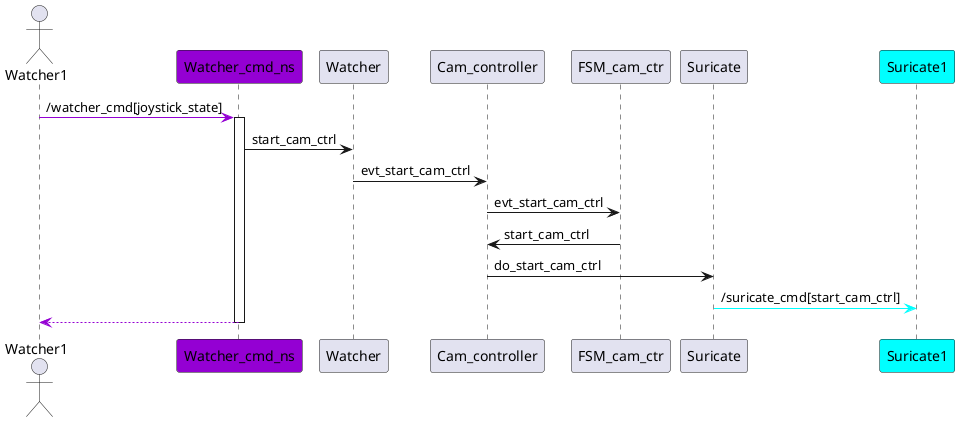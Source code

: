 @startuml sequence digrame
	actor Watcher1 	
	participant Watcher_cmd_ns #darkviolet
    participant Watcher
	participant Cam_controller
	participant FSM_cam_ctr
	participant Suricate
	participant Suricate1 #cyan
	' qsdfqsd
	Watcher1 -[#darkviolet]> Watcher_cmd_ns ++ : /watcher_cmd[joystick_state]
	Watcher_cmd_ns -> Watcher : start_cam_ctrl
	Watcher -> Cam_controller : evt_start_cam_ctrl
	
	Cam_controller -> FSM_cam_ctr : evt_start_cam_ctrl
	FSM_cam_ctr -> Cam_controller : start_cam_ctrl
	Cam_controller -> Suricate : do_start_cam_ctrl
	Suricate -[#cyan]> Suricate1 : /suricate_cmd[start_cam_ctrl]
	return
  
	

    

		
@enduml